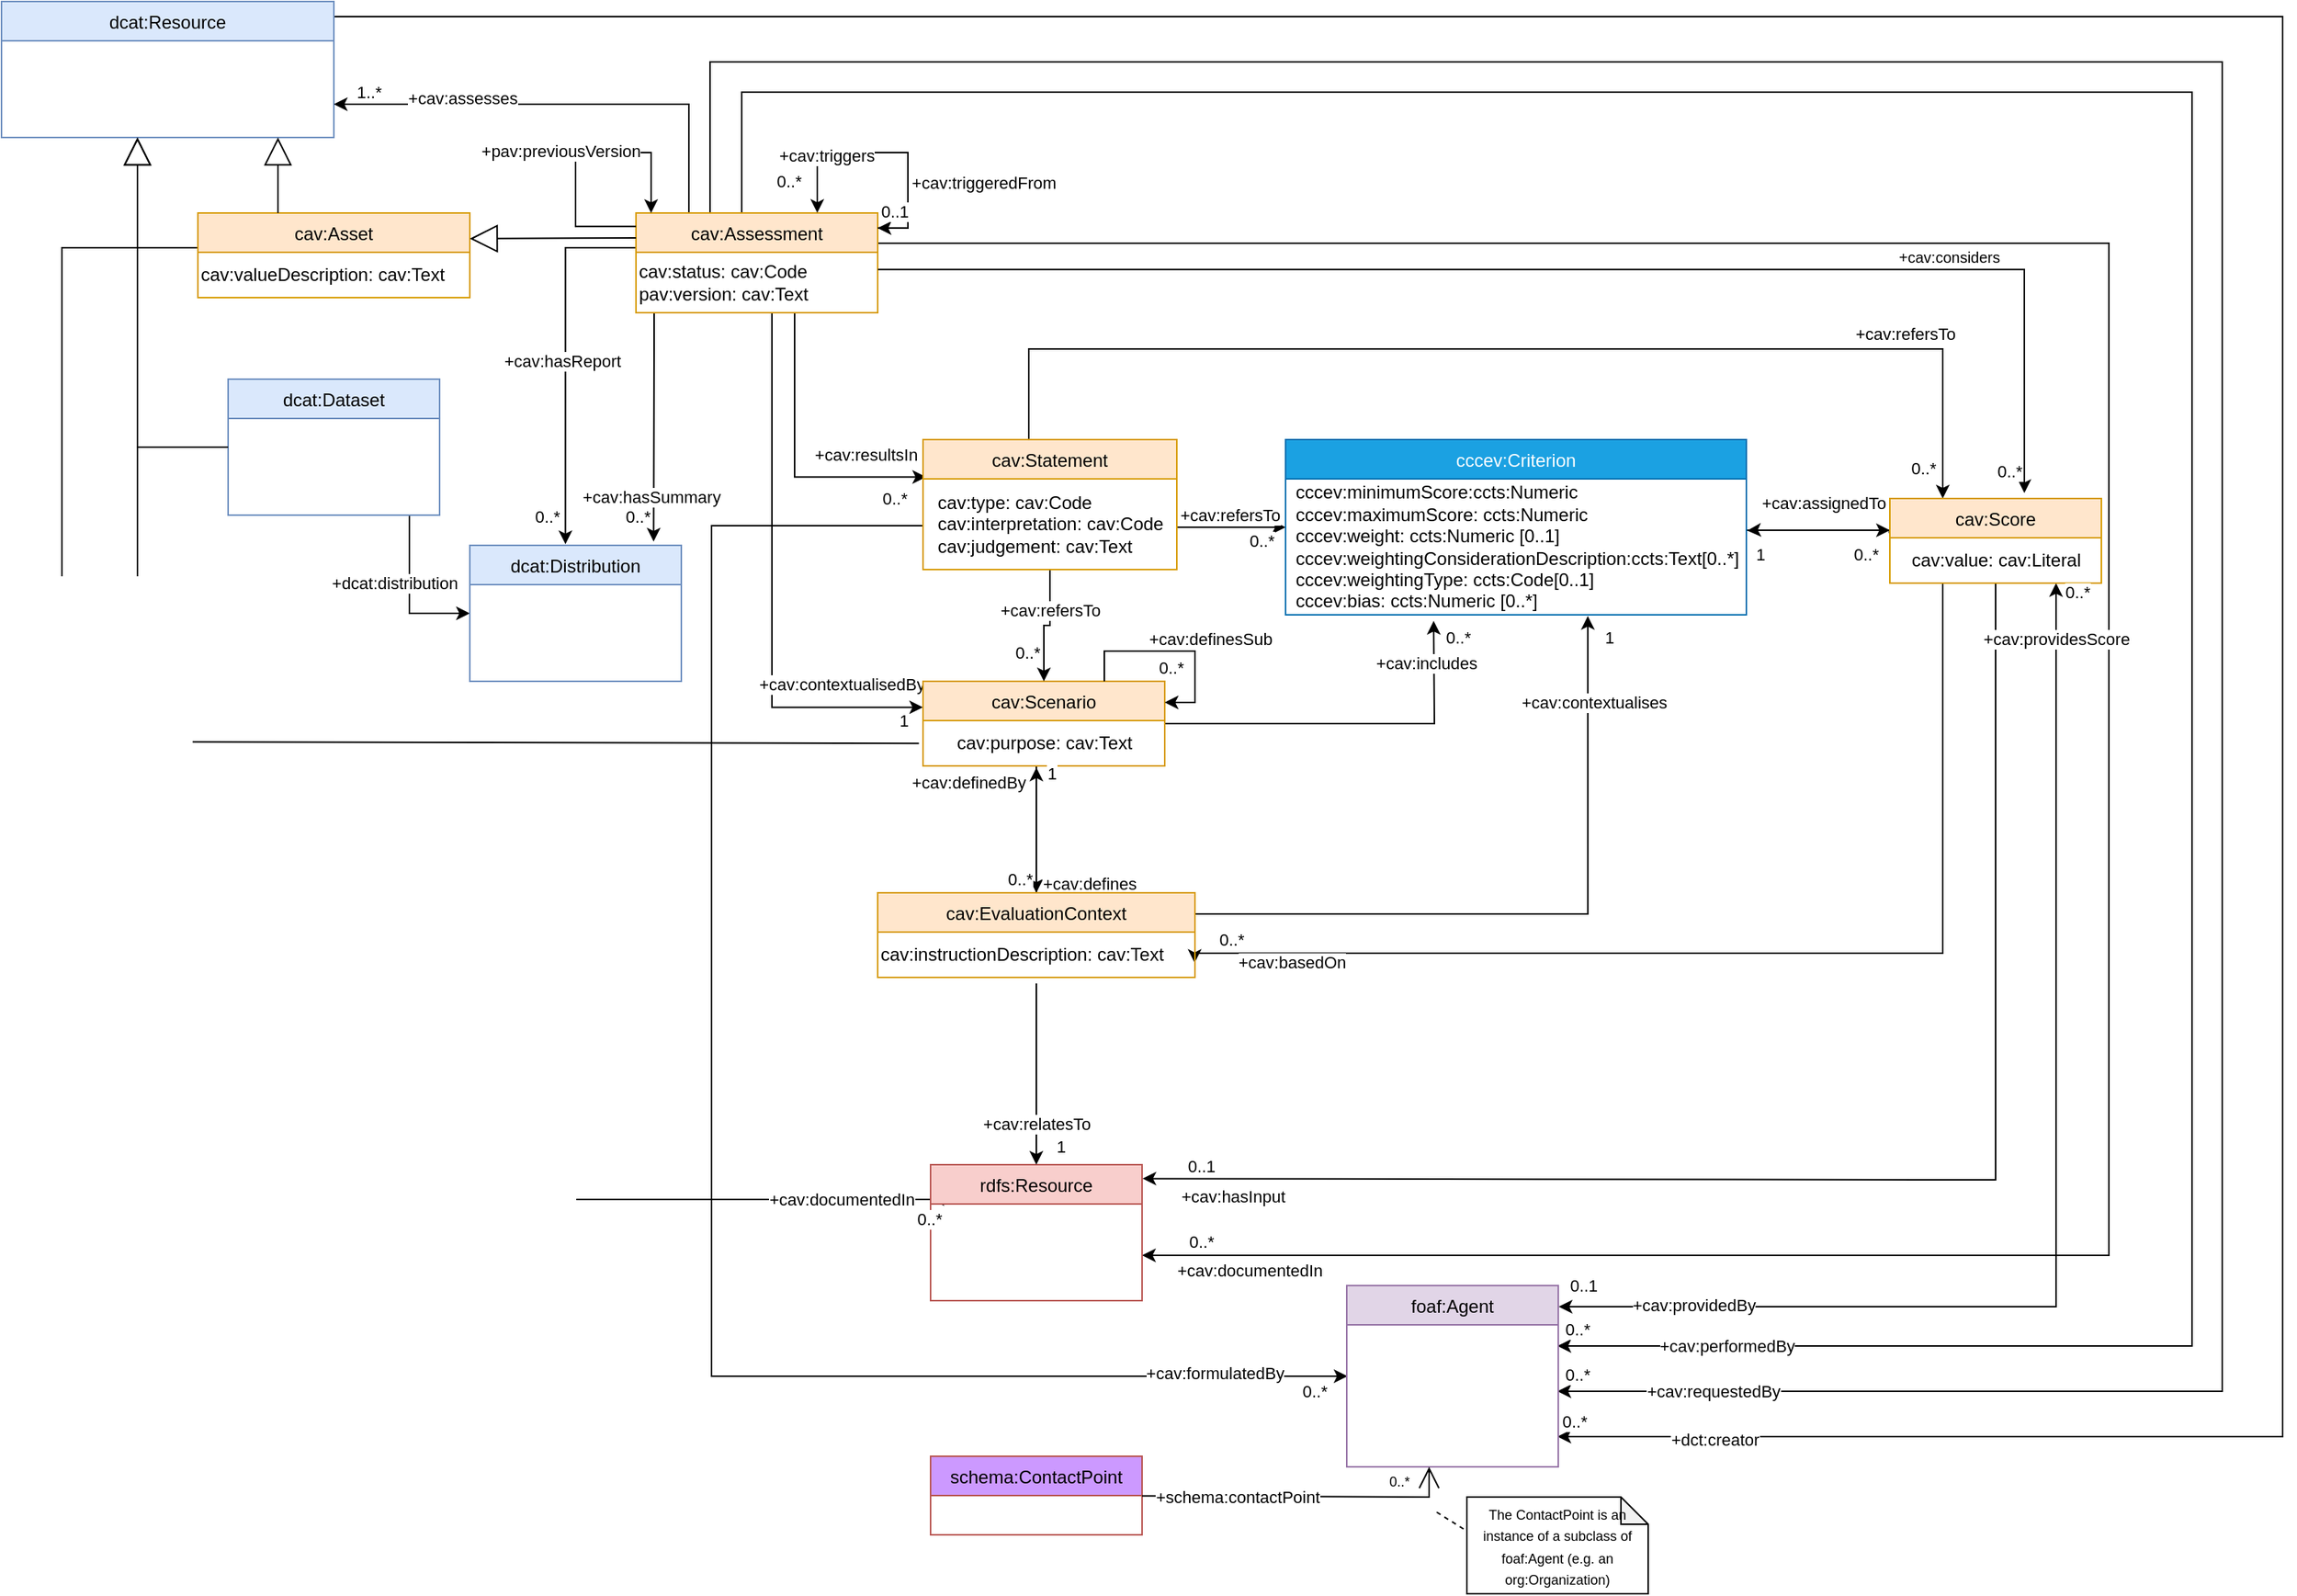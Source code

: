 <mxfile version="22.1.15" type="device">
  <diagram id="ksPb4p8u68PGOzZ3T1Pc" name="Page-2">
    <mxGraphModel dx="1386" dy="793" grid="1" gridSize="10" guides="1" tooltips="1" connect="1" arrows="1" fold="1" page="1" pageScale="1" pageWidth="827" pageHeight="1169" math="0" shadow="0">
      <root>
        <mxCell id="0" />
        <mxCell id="1" parent="0" />
        <mxCell id="mimwsEYvyM-YJtAeoitM-122" style="edgeStyle=orthogonalEdgeStyle;rounded=0;orthogonalLoop=1;jettySize=auto;html=1;startArrow=none;startFill=0;" parent="1" source="oWXJO-QN1PrUgMntsN1Z-1" edge="1">
          <mxGeometry relative="1" as="geometry">
            <Array as="points">
              <mxPoint x="1600" y="120" />
              <mxPoint x="1600" y="1060" />
              <mxPoint x="1120" y="1060" />
            </Array>
            <mxPoint x="1120" y="1060" as="targetPoint" />
          </mxGeometry>
        </mxCell>
        <mxCell id="mimwsEYvyM-YJtAeoitM-123" value="+dct:creator" style="edgeLabel;html=1;align=center;verticalAlign=middle;resizable=0;points=[];" parent="mimwsEYvyM-YJtAeoitM-122" vertex="1" connectable="0">
          <mxGeometry x="0.917" y="2" relative="1" as="geometry">
            <mxPoint x="-9" as="offset" />
          </mxGeometry>
        </mxCell>
        <mxCell id="oWXJO-QN1PrUgMntsN1Z-1" value="dcat:Resource" style="swimlane;fontStyle=0;childLayout=stackLayout;horizontal=1;startSize=26;fillColor=#dae8fc;horizontalStack=0;resizeParent=1;resizeParentMax=0;resizeLast=0;collapsible=1;marginBottom=0;strokeColor=#6c8ebf;" parent="1" vertex="1">
          <mxGeometry x="90" y="110" width="220" height="90" as="geometry" />
        </mxCell>
        <mxCell id="mimwsEYvyM-YJtAeoitM-113" style="edgeStyle=orthogonalEdgeStyle;rounded=0;orthogonalLoop=1;jettySize=auto;html=1;entryX=0;entryY=0.25;entryDx=0;entryDy=0;" parent="1" source="oWXJO-QN1PrUgMntsN1Z-2" target="U7aUaXZqjMmvU-UISuYW-22" edge="1">
          <mxGeometry relative="1" as="geometry">
            <Array as="points">
              <mxPoint x="130" y="273" />
              <mxPoint x="130" y="903" />
              <mxPoint x="721" y="903" />
            </Array>
          </mxGeometry>
        </mxCell>
        <mxCell id="mimwsEYvyM-YJtAeoitM-114" value="+cav:documentedIn" style="edgeLabel;html=1;align=center;verticalAlign=middle;resizable=0;points=[];" parent="mimwsEYvyM-YJtAeoitM-113" vertex="1" connectable="0">
          <mxGeometry x="0.905" y="3" relative="1" as="geometry">
            <mxPoint x="-28" y="3" as="offset" />
          </mxGeometry>
        </mxCell>
        <mxCell id="oWXJO-QN1PrUgMntsN1Z-2" value="cav:Asset" style="swimlane;fontStyle=0;childLayout=stackLayout;horizontal=1;startSize=26;fillColor=#ffe6cc;horizontalStack=0;resizeParent=1;resizeParentMax=0;resizeLast=0;collapsible=1;marginBottom=0;strokeColor=#d79b00;" parent="1" vertex="1">
          <mxGeometry x="220" y="250" width="180" height="56" as="geometry" />
        </mxCell>
        <mxCell id="fesHrCpvq0W5O7hhibYu-12" value="cav:valueDescription: cav:Text" style="text;html=1;align=left;verticalAlign=middle;resizable=0;points=[];autosize=1;strokeColor=none;" parent="oWXJO-QN1PrUgMntsN1Z-2" vertex="1">
          <mxGeometry y="26" width="180" height="30" as="geometry" />
        </mxCell>
        <mxCell id="U7aUaXZqjMmvU-UISuYW-6" style="edgeStyle=orthogonalEdgeStyle;rounded=0;orthogonalLoop=1;jettySize=auto;html=1;entryX=0;entryY=0.5;entryDx=0;entryDy=0;" parent="1" target="oWXJO-QN1PrUgMntsN1Z-4" edge="1">
          <mxGeometry relative="1" as="geometry">
            <mxPoint x="360" y="450" as="sourcePoint" />
            <Array as="points">
              <mxPoint x="360" y="515" />
            </Array>
          </mxGeometry>
        </mxCell>
        <mxCell id="U7aUaXZqjMmvU-UISuYW-7" value="+dcat:distribution" style="edgeLabel;html=1;align=center;verticalAlign=middle;resizable=0;points=[];" parent="U7aUaXZqjMmvU-UISuYW-6" vertex="1" connectable="0">
          <mxGeometry x="0.067" relative="1" as="geometry">
            <mxPoint x="-10" y="-11" as="offset" />
          </mxGeometry>
        </mxCell>
        <mxCell id="oWXJO-QN1PrUgMntsN1Z-3" value="dcat:Dataset" style="swimlane;fontStyle=0;childLayout=stackLayout;horizontal=1;startSize=26;fillColor=#dae8fc;horizontalStack=0;resizeParent=1;resizeParentMax=0;resizeLast=0;collapsible=1;marginBottom=0;strokeColor=#6c8ebf;" parent="1" vertex="1">
          <mxGeometry x="240" y="360" width="140" height="90" as="geometry" />
        </mxCell>
        <mxCell id="oWXJO-QN1PrUgMntsN1Z-4" value="dcat:Distribution" style="swimlane;fontStyle=0;childLayout=stackLayout;horizontal=1;startSize=26;fillColor=#dae8fc;horizontalStack=0;resizeParent=1;resizeParentMax=0;resizeLast=0;collapsible=1;marginBottom=0;strokeColor=#6c8ebf;" parent="1" vertex="1">
          <mxGeometry x="400" y="470" width="140" height="90" as="geometry" />
        </mxCell>
        <mxCell id="U7aUaXZqjMmvU-UISuYW-4" style="edgeStyle=orthogonalEdgeStyle;rounded=0;orthogonalLoop=1;jettySize=auto;html=1;exitX=0.25;exitY=0;exitDx=0;exitDy=0;" parent="1" source="oWXJO-QN1PrUgMntsN1Z-5" edge="1">
          <mxGeometry relative="1" as="geometry">
            <mxPoint x="310" y="178" as="targetPoint" />
            <Array as="points">
              <mxPoint x="545" y="178" />
            </Array>
          </mxGeometry>
        </mxCell>
        <mxCell id="U7aUaXZqjMmvU-UISuYW-5" value="+cav:assesses" style="edgeLabel;html=1;align=center;verticalAlign=middle;resizable=0;points=[];" parent="U7aUaXZqjMmvU-UISuYW-4" vertex="1" connectable="0">
          <mxGeometry x="0.456" y="-4" relative="1" as="geometry">
            <mxPoint as="offset" />
          </mxGeometry>
        </mxCell>
        <mxCell id="_GMeuCP6_tNP48IC0Cjn-27" value="1..*" style="edgeLabel;html=1;align=center;verticalAlign=middle;resizable=0;points=[];" parent="U7aUaXZqjMmvU-UISuYW-4" vertex="1" connectable="0">
          <mxGeometry x="0.036" y="4" relative="1" as="geometry">
            <mxPoint x="-128" y="-12" as="offset" />
          </mxGeometry>
        </mxCell>
        <mxCell id="U7aUaXZqjMmvU-UISuYW-8" style="edgeStyle=orthogonalEdgeStyle;rounded=0;orthogonalLoop=1;jettySize=auto;html=1;entryX=0.869;entryY=-0.028;entryDx=0;entryDy=0;entryPerimeter=0;" parent="1" source="oWXJO-QN1PrUgMntsN1Z-5" target="oWXJO-QN1PrUgMntsN1Z-4" edge="1">
          <mxGeometry relative="1" as="geometry">
            <mxPoint x="520" y="400" as="targetPoint" />
            <Array as="points">
              <mxPoint x="522" y="340" />
              <mxPoint x="522" y="340" />
            </Array>
          </mxGeometry>
        </mxCell>
        <mxCell id="U7aUaXZqjMmvU-UISuYW-9" value="+cav:hasSummary" style="edgeLabel;html=1;align=center;verticalAlign=middle;resizable=0;points=[];" parent="U7aUaXZqjMmvU-UISuYW-8" vertex="1" connectable="0">
          <mxGeometry x="0.302" y="2" relative="1" as="geometry">
            <mxPoint x="-4" y="23" as="offset" />
          </mxGeometry>
        </mxCell>
        <mxCell id="U7aUaXZqjMmvU-UISuYW-10" style="edgeStyle=orthogonalEdgeStyle;rounded=0;orthogonalLoop=1;jettySize=auto;html=1;entryX=0.452;entryY=-0.009;entryDx=0;entryDy=0;entryPerimeter=0;" parent="1" source="oWXJO-QN1PrUgMntsN1Z-5" target="oWXJO-QN1PrUgMntsN1Z-4" edge="1">
          <mxGeometry relative="1" as="geometry">
            <Array as="points">
              <mxPoint x="463" y="273" />
            </Array>
          </mxGeometry>
        </mxCell>
        <mxCell id="U7aUaXZqjMmvU-UISuYW-11" value="+cav:hasReport" style="edgeLabel;html=1;align=center;verticalAlign=middle;resizable=0;points=[];" parent="U7aUaXZqjMmvU-UISuYW-10" vertex="1" connectable="0">
          <mxGeometry x="-0.2" y="1" relative="1" as="geometry">
            <mxPoint x="-4" y="24" as="offset" />
          </mxGeometry>
        </mxCell>
        <mxCell id="mimwsEYvyM-YJtAeoitM-84" style="edgeStyle=orthogonalEdgeStyle;rounded=0;orthogonalLoop=1;jettySize=auto;html=1;entryX=0.012;entryY=-0.02;entryDx=0;entryDy=0;exitX=0.75;exitY=1;exitDx=0;exitDy=0;entryPerimeter=0;" parent="1" source="oWXJO-QN1PrUgMntsN1Z-5" target="fesHrCpvq0W5O7hhibYu-9" edge="1">
          <mxGeometry relative="1" as="geometry">
            <Array as="points">
              <mxPoint x="615" y="425" />
            </Array>
          </mxGeometry>
        </mxCell>
        <mxCell id="mimwsEYvyM-YJtAeoitM-85" value="+cav:resultsIn" style="edgeLabel;html=1;align=center;verticalAlign=middle;resizable=0;points=[];" parent="mimwsEYvyM-YJtAeoitM-84" vertex="1" connectable="0">
          <mxGeometry x="0.371" relative="1" as="geometry">
            <mxPoint x="26" y="-15" as="offset" />
          </mxGeometry>
        </mxCell>
        <mxCell id="mimwsEYvyM-YJtAeoitM-86" style="edgeStyle=orthogonalEdgeStyle;rounded=0;orthogonalLoop=1;jettySize=auto;html=1;entryX=0;entryY=0.5;entryDx=0;entryDy=0;" parent="1" edge="1" source="fesHrCpvq0W5O7hhibYu-11">
          <mxGeometry relative="1" as="geometry">
            <mxPoint x="601.04" y="306" as="sourcePoint" />
            <Array as="points">
              <mxPoint x="600" y="577" />
            </Array>
            <mxPoint x="700" y="577.19" as="targetPoint" />
          </mxGeometry>
        </mxCell>
        <mxCell id="mimwsEYvyM-YJtAeoitM-87" value="+cav:contextualisedBy" style="edgeLabel;html=1;align=center;verticalAlign=middle;resizable=0;points=[];" parent="mimwsEYvyM-YJtAeoitM-86" vertex="1" connectable="0">
          <mxGeometry x="0.55" relative="1" as="geometry">
            <mxPoint x="27" y="-15" as="offset" />
          </mxGeometry>
        </mxCell>
        <mxCell id="mimwsEYvyM-YJtAeoitM-109" style="edgeStyle=orthogonalEdgeStyle;rounded=0;orthogonalLoop=1;jettySize=auto;html=1;exitX=0;exitY=0.75;exitDx=0;exitDy=0;" parent="1" source="U7aUaXZqjMmvU-UISuYW-18" edge="1">
          <mxGeometry relative="1" as="geometry">
            <Array as="points">
              <mxPoint x="560" y="457" />
              <mxPoint x="560" y="1020" />
            </Array>
            <mxPoint x="981" y="1020" as="targetPoint" />
          </mxGeometry>
        </mxCell>
        <mxCell id="mimwsEYvyM-YJtAeoitM-110" value="+cav:formulatedBy" style="edgeLabel;html=1;align=center;verticalAlign=middle;resizable=0;points=[];" parent="mimwsEYvyM-YJtAeoitM-109" vertex="1" connectable="0">
          <mxGeometry x="0.796" y="-3" relative="1" as="geometry">
            <mxPoint x="27" y="-5" as="offset" />
          </mxGeometry>
        </mxCell>
        <mxCell id="_GMeuCP6_tNP48IC0Cjn-26" value="0..*" style="edgeLabel;html=1;align=center;verticalAlign=middle;resizable=0;points=[];" parent="mimwsEYvyM-YJtAeoitM-109" vertex="1" connectable="0">
          <mxGeometry x="0.668" y="-2" relative="1" as="geometry">
            <mxPoint x="166" y="8" as="offset" />
          </mxGeometry>
        </mxCell>
        <mxCell id="mimwsEYvyM-YJtAeoitM-118" style="edgeStyle=orthogonalEdgeStyle;rounded=0;orthogonalLoop=1;jettySize=auto;html=1;startArrow=none;startFill=0;exitX=0.5;exitY=0;exitDx=0;exitDy=0;" parent="1" source="oWXJO-QN1PrUgMntsN1Z-5" edge="1">
          <mxGeometry relative="1" as="geometry">
            <mxPoint x="650" y="300" as="sourcePoint" />
            <Array as="points">
              <mxPoint x="580" y="170" />
              <mxPoint x="1540" y="170" />
              <mxPoint x="1540" y="1000" />
            </Array>
            <mxPoint x="1120" y="1000" as="targetPoint" />
          </mxGeometry>
        </mxCell>
        <mxCell id="mimwsEYvyM-YJtAeoitM-119" value="+cav:performedBy" style="edgeLabel;html=1;align=center;verticalAlign=middle;resizable=0;points=[];" parent="mimwsEYvyM-YJtAeoitM-118" vertex="1" connectable="0">
          <mxGeometry x="0.881" y="2" relative="1" as="geometry">
            <mxPoint x="-25" y="-2" as="offset" />
          </mxGeometry>
        </mxCell>
        <mxCell id="mimwsEYvyM-YJtAeoitM-120" style="edgeStyle=orthogonalEdgeStyle;rounded=0;orthogonalLoop=1;jettySize=auto;html=1;startArrow=none;startFill=0;exitX=0.25;exitY=0;exitDx=0;exitDy=0;" parent="1" edge="1">
          <mxGeometry relative="1" as="geometry">
            <mxPoint x="559" y="250" as="sourcePoint" />
            <mxPoint x="1120" y="1030" as="targetPoint" />
            <Array as="points">
              <mxPoint x="559" y="150" />
              <mxPoint x="1560" y="150" />
              <mxPoint x="1560" y="1030" />
            </Array>
          </mxGeometry>
        </mxCell>
        <mxCell id="mimwsEYvyM-YJtAeoitM-121" value="+cav:requestedBy" style="edgeLabel;html=1;align=center;verticalAlign=middle;resizable=0;points=[];" parent="mimwsEYvyM-YJtAeoitM-120" vertex="1" connectable="0">
          <mxGeometry x="0.895" y="3" relative="1" as="geometry">
            <mxPoint x="-24" y="-3" as="offset" />
          </mxGeometry>
        </mxCell>
        <mxCell id="mimwsEYvyM-YJtAeoitM-124" style="edgeStyle=orthogonalEdgeStyle;rounded=0;orthogonalLoop=1;jettySize=auto;html=1;startArrow=none;startFill=0;" parent="1" edge="1">
          <mxGeometry relative="1" as="geometry">
            <Array as="points">
              <mxPoint x="1485" y="270" />
              <mxPoint x="1485" y="940" />
            </Array>
            <mxPoint x="845" y="940" as="targetPoint" />
            <mxPoint x="665" y="270" as="sourcePoint" />
          </mxGeometry>
        </mxCell>
        <mxCell id="mimwsEYvyM-YJtAeoitM-125" value="+cav:documentedIn" style="edgeLabel;html=1;align=center;verticalAlign=middle;resizable=0;points=[];" parent="mimwsEYvyM-YJtAeoitM-124" vertex="1" connectable="0">
          <mxGeometry x="0.946" y="-1" relative="1" as="geometry">
            <mxPoint x="13" y="11" as="offset" />
          </mxGeometry>
        </mxCell>
        <mxCell id="oWXJO-QN1PrUgMntsN1Z-5" value="cav:Assessment" style="swimlane;fontStyle=0;childLayout=stackLayout;horizontal=1;startSize=26;fillColor=#ffe6cc;horizontalStack=0;resizeParent=1;resizeParentMax=0;resizeLast=0;collapsible=1;marginBottom=0;strokeColor=#d79b00;" parent="1" vertex="1">
          <mxGeometry x="510" y="250" width="160" height="66" as="geometry" />
        </mxCell>
        <mxCell id="fesHrCpvq0W5O7hhibYu-11" value="cav:status: cav:Code&lt;br&gt;pav:version: cav:Text" style="text;html=1;align=left;verticalAlign=middle;resizable=0;points=[];autosize=1;strokeColor=none;" parent="oWXJO-QN1PrUgMntsN1Z-5" vertex="1">
          <mxGeometry y="26" width="160" height="40" as="geometry" />
        </mxCell>
        <mxCell id="U7aUaXZqjMmvU-UISuYW-1" value="" style="endArrow=block;endSize=16;endFill=0;html=1;rounded=0;" parent="1" edge="1">
          <mxGeometry width="160" relative="1" as="geometry">
            <mxPoint x="273" y="250" as="sourcePoint" />
            <mxPoint x="273" y="200" as="targetPoint" />
            <Array as="points">
              <mxPoint x="273" y="230" />
              <mxPoint x="273" y="220" />
            </Array>
          </mxGeometry>
        </mxCell>
        <mxCell id="U7aUaXZqjMmvU-UISuYW-2" value="" style="endArrow=block;endSize=16;endFill=0;html=1;rounded=0;exitX=0;exitY=0.5;exitDx=0;exitDy=0;" parent="1" source="oWXJO-QN1PrUgMntsN1Z-3" edge="1">
          <mxGeometry width="160" relative="1" as="geometry">
            <mxPoint x="240" y="405" as="sourcePoint" />
            <mxPoint x="180" y="200" as="targetPoint" />
            <Array as="points">
              <mxPoint x="180" y="405" />
            </Array>
          </mxGeometry>
        </mxCell>
        <mxCell id="U7aUaXZqjMmvU-UISuYW-3" value="" style="endArrow=block;endSize=16;endFill=0;html=1;rounded=0;exitX=0;exitY=0.25;exitDx=0;exitDy=0;" parent="1" source="oWXJO-QN1PrUgMntsN1Z-5" edge="1">
          <mxGeometry width="160" relative="1" as="geometry">
            <mxPoint x="280" y="315" as="sourcePoint" />
            <mxPoint x="400" y="267" as="targetPoint" />
            <Array as="points" />
          </mxGeometry>
        </mxCell>
        <mxCell id="U7aUaXZqjMmvU-UISuYW-12" style="edgeStyle=orthogonalEdgeStyle;rounded=0;orthogonalLoop=1;jettySize=auto;html=1;exitX=0.75;exitY=0;exitDx=0;exitDy=0;entryX=1;entryY=0.218;entryDx=0;entryDy=0;entryPerimeter=0;" parent="1" edge="1">
          <mxGeometry relative="1" as="geometry">
            <Array as="points">
              <mxPoint x="630" y="210" />
              <mxPoint x="690" y="210" />
              <mxPoint x="690" y="260" />
            </Array>
            <mxPoint x="670" y="259.988" as="targetPoint" />
            <mxPoint x="630" y="247.78" as="sourcePoint" />
          </mxGeometry>
        </mxCell>
        <mxCell id="U7aUaXZqjMmvU-UISuYW-14" value="+cav:triggeredFrom" style="edgeLabel;html=1;align=center;verticalAlign=middle;resizable=0;points=[];" parent="U7aUaXZqjMmvU-UISuYW-12" vertex="1" connectable="0">
          <mxGeometry x="0.475" y="2" relative="1" as="geometry">
            <mxPoint x="48" y="-6" as="offset" />
          </mxGeometry>
        </mxCell>
        <mxCell id="mimwsEYvyM-YJtAeoitM-95" style="edgeStyle=orthogonalEdgeStyle;rounded=0;orthogonalLoop=1;jettySize=auto;html=1;entryX=0.5;entryY=0;entryDx=0;entryDy=0;" parent="1" source="U7aUaXZqjMmvU-UISuYW-17" target="U7aUaXZqjMmvU-UISuYW-21" edge="1">
          <mxGeometry relative="1" as="geometry">
            <Array as="points">
              <mxPoint x="775" y="680" />
              <mxPoint x="775" y="680" />
            </Array>
          </mxGeometry>
        </mxCell>
        <mxCell id="mimwsEYvyM-YJtAeoitM-96" value="+cav:defines" style="edgeLabel;html=1;align=center;verticalAlign=middle;resizable=0;points=[];" parent="mimwsEYvyM-YJtAeoitM-95" vertex="1" connectable="0">
          <mxGeometry x="0.279" relative="1" as="geometry">
            <mxPoint x="35" y="24" as="offset" />
          </mxGeometry>
        </mxCell>
        <mxCell id="U7aUaXZqjMmvU-UISuYW-15" style="edgeStyle=orthogonalEdgeStyle;rounded=0;orthogonalLoop=1;jettySize=auto;html=1;" parent="1" edge="1">
          <mxGeometry relative="1" as="geometry">
            <Array as="points">
              <mxPoint x="690" y="260" />
              <mxPoint x="690" y="210" />
              <mxPoint x="630" y="210" />
            </Array>
            <mxPoint x="669.99" y="259.87" as="sourcePoint" />
            <mxPoint x="630" y="249.88" as="targetPoint" />
          </mxGeometry>
        </mxCell>
        <mxCell id="U7aUaXZqjMmvU-UISuYW-16" value="+cav:triggers" style="edgeLabel;html=1;align=center;verticalAlign=middle;resizable=0;points=[];" parent="U7aUaXZqjMmvU-UISuYW-15" vertex="1" connectable="0">
          <mxGeometry x="0.662" y="-1" relative="1" as="geometry">
            <mxPoint x="7" y="-9" as="offset" />
          </mxGeometry>
        </mxCell>
        <mxCell id="mimwsEYvyM-YJtAeoitM-97" style="edgeStyle=orthogonalEdgeStyle;rounded=0;orthogonalLoop=1;jettySize=auto;html=1;entryX=0.469;entryY=1.036;entryDx=0;entryDy=0;entryPerimeter=0;" parent="1" source="U7aUaXZqjMmvU-UISuYW-21" target="fesHrCpvq0W5O7hhibYu-8" edge="1">
          <mxGeometry relative="1" as="geometry">
            <Array as="points" />
          </mxGeometry>
        </mxCell>
        <mxCell id="mimwsEYvyM-YJtAeoitM-98" value="+cav:definedBy" style="edgeLabel;html=1;align=center;verticalAlign=middle;resizable=0;points=[];" parent="mimwsEYvyM-YJtAeoitM-97" vertex="1" connectable="0">
          <mxGeometry x="0.308" relative="1" as="geometry">
            <mxPoint x="-45" y="-19" as="offset" />
          </mxGeometry>
        </mxCell>
        <mxCell id="mimwsEYvyM-YJtAeoitM-101" style="edgeStyle=orthogonalEdgeStyle;rounded=0;orthogonalLoop=1;jettySize=auto;html=1;exitX=1;exitY=0.5;exitDx=0;exitDy=0;" parent="1" source="U7aUaXZqjMmvU-UISuYW-17" edge="1">
          <mxGeometry relative="1" as="geometry">
            <mxPoint x="1038" y="520" as="targetPoint" />
          </mxGeometry>
        </mxCell>
        <mxCell id="mimwsEYvyM-YJtAeoitM-102" value="+cav:includes" style="edgeLabel;html=1;align=center;verticalAlign=middle;resizable=0;points=[];" parent="mimwsEYvyM-YJtAeoitM-101" vertex="1" connectable="0">
          <mxGeometry x="0.807" relative="1" as="geometry">
            <mxPoint x="-5" y="4" as="offset" />
          </mxGeometry>
        </mxCell>
        <mxCell id="mimwsEYvyM-YJtAeoitM-103" style="edgeStyle=orthogonalEdgeStyle;rounded=0;orthogonalLoop=1;jettySize=auto;html=1;exitX=1;exitY=0.25;exitDx=0;exitDy=0;entryX=0.656;entryY=1.009;entryDx=0;entryDy=0;entryPerimeter=0;" parent="1" source="U7aUaXZqjMmvU-UISuYW-21" target="fesHrCpvq0W5O7hhibYu-6" edge="1">
          <mxGeometry relative="1" as="geometry">
            <mxPoint x="1132" y="530" as="targetPoint" />
          </mxGeometry>
        </mxCell>
        <mxCell id="mimwsEYvyM-YJtAeoitM-104" value="+cav:contextualises" style="edgeLabel;html=1;align=center;verticalAlign=middle;resizable=0;points=[];" parent="mimwsEYvyM-YJtAeoitM-103" vertex="1" connectable="0">
          <mxGeometry x="0.839" y="-4" relative="1" as="geometry">
            <mxPoint y="20" as="offset" />
          </mxGeometry>
        </mxCell>
        <mxCell id="U7aUaXZqjMmvU-UISuYW-17" value="cav:Scenario" style="swimlane;fontStyle=0;childLayout=stackLayout;horizontal=1;startSize=26;fillColor=#ffe6cc;horizontalStack=0;resizeParent=1;resizeParentMax=0;resizeLast=0;collapsible=1;marginBottom=0;strokeColor=#d79b00;" parent="1" vertex="1">
          <mxGeometry x="700" y="560" width="160" height="56" as="geometry" />
        </mxCell>
        <mxCell id="fesHrCpvq0W5O7hhibYu-8" value="cav:purpose: cav:Text" style="text;html=1;align=center;verticalAlign=middle;resizable=0;points=[];autosize=1;strokeColor=none;" parent="U7aUaXZqjMmvU-UISuYW-17" vertex="1">
          <mxGeometry y="26" width="160" height="30" as="geometry" />
        </mxCell>
        <mxCell id="mimwsEYvyM-YJtAeoitM-77" style="edgeStyle=orthogonalEdgeStyle;rounded=0;orthogonalLoop=1;jettySize=auto;html=1;entryX=0.25;entryY=0;entryDx=0;entryDy=0;exitX=0.5;exitY=0;exitDx=0;exitDy=0;" parent="1" source="U7aUaXZqjMmvU-UISuYW-18" target="U7aUaXZqjMmvU-UISuYW-20" edge="1">
          <mxGeometry relative="1" as="geometry">
            <Array as="points">
              <mxPoint x="770" y="400" />
              <mxPoint x="770" y="340" />
              <mxPoint x="1375" y="340" />
            </Array>
          </mxGeometry>
        </mxCell>
        <mxCell id="mimwsEYvyM-YJtAeoitM-78" value="+cav:refersTo" style="edgeLabel;html=1;align=center;verticalAlign=middle;resizable=0;points=[];" parent="mimwsEYvyM-YJtAeoitM-77" vertex="1" connectable="0">
          <mxGeometry x="0.703" y="-1" relative="1" as="geometry">
            <mxPoint x="-9" y="-11" as="offset" />
          </mxGeometry>
        </mxCell>
        <mxCell id="mimwsEYvyM-YJtAeoitM-79" style="edgeStyle=orthogonalEdgeStyle;rounded=0;orthogonalLoop=1;jettySize=auto;html=1;entryX=0;entryY=0.5;entryDx=0;entryDy=0;" parent="1" source="U7aUaXZqjMmvU-UISuYW-18" target="U7aUaXZqjMmvU-UISuYW-19" edge="1">
          <mxGeometry relative="1" as="geometry">
            <Array as="points">
              <mxPoint x="900" y="458" />
              <mxPoint x="900" y="458" />
            </Array>
          </mxGeometry>
        </mxCell>
        <mxCell id="mimwsEYvyM-YJtAeoitM-80" value="+cav:refersTo" style="edgeLabel;html=1;align=center;verticalAlign=middle;resizable=0;points=[];" parent="mimwsEYvyM-YJtAeoitM-79" vertex="1" connectable="0">
          <mxGeometry x="-0.169" y="-1" relative="1" as="geometry">
            <mxPoint x="5" y="-9" as="offset" />
          </mxGeometry>
        </mxCell>
        <mxCell id="mimwsEYvyM-YJtAeoitM-91" style="edgeStyle=orthogonalEdgeStyle;rounded=0;orthogonalLoop=1;jettySize=auto;html=1;entryX=0.5;entryY=0;entryDx=0;entryDy=0;" parent="1" source="U7aUaXZqjMmvU-UISuYW-18" target="U7aUaXZqjMmvU-UISuYW-17" edge="1">
          <mxGeometry relative="1" as="geometry" />
        </mxCell>
        <mxCell id="mimwsEYvyM-YJtAeoitM-92" value="+cav:refersTo" style="edgeLabel;html=1;align=center;verticalAlign=middle;resizable=0;points=[];" parent="mimwsEYvyM-YJtAeoitM-91" vertex="1" connectable="0">
          <mxGeometry x="-0.784" y="-1" relative="1" as="geometry">
            <mxPoint x="1" y="18" as="offset" />
          </mxGeometry>
        </mxCell>
        <mxCell id="U7aUaXZqjMmvU-UISuYW-18" value="cav:Statement" style="swimlane;fontStyle=0;childLayout=stackLayout;horizontal=1;startSize=26;fillColor=#ffe6cc;horizontalStack=0;resizeParent=1;resizeParentMax=0;resizeLast=0;collapsible=1;marginBottom=0;strokeColor=#d79b00;" parent="1" vertex="1">
          <mxGeometry x="700" y="400" width="168" height="86" as="geometry" />
        </mxCell>
        <mxCell id="fesHrCpvq0W5O7hhibYu-9" value="&lt;div style=&quot;text-align: left&quot;&gt;&lt;span&gt;cav:type: cav:Code&lt;/span&gt;&lt;/div&gt;&lt;div style=&quot;text-align: left&quot;&gt;&lt;span&gt;cav:interpretation: cav:Code&lt;/span&gt;&lt;/div&gt;&lt;div style=&quot;text-align: left&quot;&gt;&lt;span&gt;cav:judgement: cav:Text&lt;/span&gt;&lt;/div&gt;" style="text;html=1;align=center;verticalAlign=middle;resizable=0;points=[];autosize=1;strokeColor=none;" parent="U7aUaXZqjMmvU-UISuYW-18" vertex="1">
          <mxGeometry y="26" width="168" height="60" as="geometry" />
        </mxCell>
        <mxCell id="mimwsEYvyM-YJtAeoitM-81" style="edgeStyle=orthogonalEdgeStyle;rounded=0;orthogonalLoop=1;jettySize=auto;html=1;" parent="1" source="U7aUaXZqjMmvU-UISuYW-19" edge="1">
          <mxGeometry relative="1" as="geometry">
            <mxPoint x="1340" y="460" as="targetPoint" />
            <Array as="points">
              <mxPoint x="1340" y="460" />
            </Array>
          </mxGeometry>
        </mxCell>
        <mxCell id="U7aUaXZqjMmvU-UISuYW-19" value="cccev:Criterion" style="swimlane;fontStyle=0;childLayout=stackLayout;horizontal=1;startSize=26;fillColor=#1ba1e2;horizontalStack=0;resizeParent=1;resizeParentMax=0;resizeLast=0;collapsible=1;marginBottom=0;strokeColor=#006EAF;fontColor=#ffffff;" parent="1" vertex="1">
          <mxGeometry x="940" y="400" width="305" height="116" as="geometry" />
        </mxCell>
        <mxCell id="fesHrCpvq0W5O7hhibYu-6" value="&lt;div style=&quot;text-align: left&quot;&gt;&lt;span&gt;cccev:minimumScore:ccts:Numeric&lt;/span&gt;&lt;/div&gt;&lt;div style=&quot;text-align: left&quot;&gt;&lt;span&gt;cccev:maximumScore: ccts:Numeric&lt;/span&gt;&lt;/div&gt;&lt;div style=&quot;text-align: left&quot;&gt;&lt;span&gt;cccev:weight: ccts:Numeric [0..1]&lt;/span&gt;&lt;/div&gt;&lt;div style=&quot;text-align: left&quot;&gt;&lt;span&gt;cccev:weightingConsiderationDescription:ccts:Text[0..*]&lt;/span&gt;&lt;/div&gt;&lt;div style=&quot;text-align: left&quot;&gt;&lt;span&gt;cccev:weightingType: ccts:Code[0..1]&lt;/span&gt;&lt;/div&gt;&lt;div style=&quot;text-align: left&quot;&gt;&lt;span&gt;cccev:bias: ccts:Numeric [0..*]&lt;/span&gt;&lt;/div&gt;" style="text;html=1;align=center;verticalAlign=middle;resizable=0;points=[];autosize=1;strokeColor=none;" parent="U7aUaXZqjMmvU-UISuYW-19" vertex="1">
          <mxGeometry y="26" width="305" height="90" as="geometry" />
        </mxCell>
        <mxCell id="mimwsEYvyM-YJtAeoitM-82" style="edgeStyle=orthogonalEdgeStyle;rounded=0;orthogonalLoop=1;jettySize=auto;html=1;exitX=-0.002;exitY=0.409;exitDx=0;exitDy=0;exitPerimeter=0;entryX=1.002;entryY=0.38;entryDx=0;entryDy=0;entryPerimeter=0;" parent="1" source="U7aUaXZqjMmvU-UISuYW-20" target="fesHrCpvq0W5O7hhibYu-6" edge="1">
          <mxGeometry relative="1" as="geometry">
            <Array as="points">
              <mxPoint x="1340" y="460" />
              <mxPoint x="1250" y="460" />
            </Array>
            <mxPoint x="1250" y="462" as="targetPoint" />
          </mxGeometry>
        </mxCell>
        <mxCell id="mimwsEYvyM-YJtAeoitM-83" value="+cav:assignedTo" style="edgeLabel;html=1;align=center;verticalAlign=middle;resizable=0;points=[];" parent="mimwsEYvyM-YJtAeoitM-82" vertex="1" connectable="0">
          <mxGeometry x="-0.169" y="-1" relative="1" as="geometry">
            <mxPoint x="-6" y="-17" as="offset" />
          </mxGeometry>
        </mxCell>
        <mxCell id="mimwsEYvyM-YJtAeoitM-105" style="edgeStyle=orthogonalEdgeStyle;rounded=0;orthogonalLoop=1;jettySize=auto;html=1;exitX=0.25;exitY=1;exitDx=0;exitDy=0;entryX=0.999;entryY=0.68;entryDx=0;entryDy=0;entryPerimeter=0;" parent="1" source="U7aUaXZqjMmvU-UISuYW-20" target="fesHrCpvq0W5O7hhibYu-10" edge="1">
          <mxGeometry relative="1" as="geometry">
            <mxPoint x="870" y="780" as="targetPoint" />
            <Array as="points">
              <mxPoint x="1375" y="740" />
            </Array>
          </mxGeometry>
        </mxCell>
        <mxCell id="mimwsEYvyM-YJtAeoitM-106" value="+cav:basedOn" style="edgeLabel;html=1;align=center;verticalAlign=middle;resizable=0;points=[];" parent="mimwsEYvyM-YJtAeoitM-105" vertex="1" connectable="0">
          <mxGeometry x="0.777" relative="1" as="geometry">
            <mxPoint x="-13" y="6" as="offset" />
          </mxGeometry>
        </mxCell>
        <mxCell id="mimwsEYvyM-YJtAeoitM-107" style="edgeStyle=orthogonalEdgeStyle;rounded=0;orthogonalLoop=1;jettySize=auto;html=1;entryX=1.002;entryY=0.102;entryDx=0;entryDy=0;exitX=0.5;exitY=1;exitDx=0;exitDy=0;entryPerimeter=0;" parent="1" source="U7aUaXZqjMmvU-UISuYW-20" target="U7aUaXZqjMmvU-UISuYW-22" edge="1">
          <mxGeometry relative="1" as="geometry">
            <Array as="points">
              <mxPoint x="1400" y="890" />
              <mxPoint x="861" y="890" />
            </Array>
          </mxGeometry>
        </mxCell>
        <mxCell id="mimwsEYvyM-YJtAeoitM-108" value="+cav:hasInput" style="edgeLabel;html=1;align=center;verticalAlign=middle;resizable=0;points=[];" parent="mimwsEYvyM-YJtAeoitM-107" vertex="1" connectable="0">
          <mxGeometry x="0.84" y="-2" relative="1" as="geometry">
            <mxPoint x="-17" y="13" as="offset" />
          </mxGeometry>
        </mxCell>
        <mxCell id="mimwsEYvyM-YJtAeoitM-115" style="edgeStyle=orthogonalEdgeStyle;rounded=0;orthogonalLoop=1;jettySize=auto;html=1;entryX=1.002;entryY=0.12;entryDx=0;entryDy=0;startArrow=classic;startFill=1;entryPerimeter=0;" parent="1" source="U7aUaXZqjMmvU-UISuYW-20" target="U7aUaXZqjMmvU-UISuYW-23" edge="1">
          <mxGeometry relative="1" as="geometry">
            <mxPoint x="1110" y="950" as="targetPoint" />
            <Array as="points">
              <mxPoint x="1450" y="974" />
              <mxPoint x="1121" y="974" />
            </Array>
          </mxGeometry>
        </mxCell>
        <mxCell id="mimwsEYvyM-YJtAeoitM-116" value="+cav:providedBy" style="edgeLabel;html=1;align=center;verticalAlign=middle;resizable=0;points=[];" parent="mimwsEYvyM-YJtAeoitM-115" vertex="1" connectable="0">
          <mxGeometry x="0.779" y="-1" relative="1" as="geometry">
            <mxPoint as="offset" />
          </mxGeometry>
        </mxCell>
        <mxCell id="mimwsEYvyM-YJtAeoitM-117" value="+cav:providesScore" style="edgeLabel;html=1;align=center;verticalAlign=middle;resizable=0;points=[];" parent="mimwsEYvyM-YJtAeoitM-115" vertex="1" connectable="0">
          <mxGeometry x="-0.908" y="3" relative="1" as="geometry">
            <mxPoint x="-3" as="offset" />
          </mxGeometry>
        </mxCell>
        <mxCell id="_GMeuCP6_tNP48IC0Cjn-24" value="0..1" style="edgeLabel;html=1;align=center;verticalAlign=middle;resizable=0;points=[];" parent="mimwsEYvyM-YJtAeoitM-115" vertex="1" connectable="0">
          <mxGeometry x="0.474" y="-2" relative="1" as="geometry">
            <mxPoint x="-196" y="-12" as="offset" />
          </mxGeometry>
        </mxCell>
        <mxCell id="U7aUaXZqjMmvU-UISuYW-20" value="cav:Score" style="swimlane;fontStyle=0;childLayout=stackLayout;horizontal=1;startSize=26;fillColor=#ffe6cc;horizontalStack=0;resizeParent=1;resizeParentMax=0;resizeLast=0;collapsible=1;marginBottom=0;strokeColor=#d79b00;" parent="1" vertex="1">
          <mxGeometry x="1340" y="439" width="140" height="56" as="geometry" />
        </mxCell>
        <mxCell id="fesHrCpvq0W5O7hhibYu-5" value="cav:value: cav:Literal" style="text;html=1;align=center;verticalAlign=middle;resizable=0;points=[];autosize=1;strokeColor=none;" parent="U7aUaXZqjMmvU-UISuYW-20" vertex="1">
          <mxGeometry y="26" width="140" height="30" as="geometry" />
        </mxCell>
        <mxCell id="U7aUaXZqjMmvU-UISuYW-21" value="cav:EvaluationContext" style="swimlane;fontStyle=0;childLayout=stackLayout;horizontal=1;startSize=26;fillColor=#ffe6cc;horizontalStack=0;resizeParent=1;resizeParentMax=0;resizeLast=0;collapsible=1;marginBottom=0;strokeColor=#d79b00;" parent="1" vertex="1">
          <mxGeometry x="670" y="700" width="210" height="56" as="geometry" />
        </mxCell>
        <mxCell id="fesHrCpvq0W5O7hhibYu-10" value="cav:instructionDescription: cav:Text" style="text;html=1;align=left;verticalAlign=middle;resizable=0;points=[];autosize=1;strokeColor=none;" parent="U7aUaXZqjMmvU-UISuYW-21" vertex="1">
          <mxGeometry y="26" width="210" height="30" as="geometry" />
        </mxCell>
        <mxCell id="U7aUaXZqjMmvU-UISuYW-22" value="rdfs:Resource" style="swimlane;fontStyle=0;childLayout=stackLayout;horizontal=1;startSize=26;fillColor=#f8cecc;horizontalStack=0;resizeParent=1;resizeParentMax=0;resizeLast=0;collapsible=1;marginBottom=0;strokeColor=#b85450;" parent="1" vertex="1">
          <mxGeometry x="705" y="880" width="140" height="90" as="geometry" />
        </mxCell>
        <mxCell id="U7aUaXZqjMmvU-UISuYW-23" value="foaf:Agent" style="swimlane;fontStyle=0;childLayout=stackLayout;horizontal=1;startSize=26;fillColor=#e1d5e7;horizontalStack=0;resizeParent=1;resizeParentMax=0;resizeLast=0;collapsible=1;marginBottom=0;strokeColor=#9673a6;" parent="1" vertex="1">
          <mxGeometry x="980.5" y="960" width="140" height="120" as="geometry" />
        </mxCell>
        <mxCell id="mimwsEYvyM-YJtAeoitM-93" style="edgeStyle=orthogonalEdgeStyle;rounded=0;orthogonalLoop=1;jettySize=auto;html=1;entryX=1;entryY=0.25;entryDx=0;entryDy=0;exitX=0.75;exitY=0;exitDx=0;exitDy=0;" parent="1" source="U7aUaXZqjMmvU-UISuYW-17" target="U7aUaXZqjMmvU-UISuYW-17" edge="1">
          <mxGeometry relative="1" as="geometry">
            <Array as="points">
              <mxPoint x="825" y="540" />
              <mxPoint x="880" y="540" />
              <mxPoint x="880" y="572" />
            </Array>
          </mxGeometry>
        </mxCell>
        <mxCell id="mimwsEYvyM-YJtAeoitM-94" value="+cav:definesSub" style="edgeLabel;html=1;align=center;verticalAlign=middle;resizable=0;points=[];" parent="mimwsEYvyM-YJtAeoitM-93" vertex="1" connectable="0">
          <mxGeometry x="0.459" y="2" relative="1" as="geometry">
            <mxPoint x="8" y="-26" as="offset" />
          </mxGeometry>
        </mxCell>
        <mxCell id="fesHrCpvq0W5O7hhibYu-2" value="0..*" style="edgeLabel;html=1;align=center;verticalAlign=middle;resizable=0;points=[];" parent="1" vertex="1" connectable="0">
          <mxGeometry x="1370" y="420" as="geometry">
            <mxPoint x="-8" y="-1" as="offset" />
          </mxGeometry>
        </mxCell>
        <mxCell id="fesHrCpvq0W5O7hhibYu-4" value="0..*" style="edgeLabel;html=1;align=center;verticalAlign=middle;resizable=0;points=[];" parent="1" vertex="1" connectable="0">
          <mxGeometry x="1129.999" y="989.999" as="geometry">
            <mxPoint x="3" y="-1" as="offset" />
          </mxGeometry>
        </mxCell>
        <mxCell id="YMAX7wcl1Bc5b4iZy23n-1" style="edgeStyle=orthogonalEdgeStyle;rounded=0;orthogonalLoop=1;jettySize=auto;html=1;entryX=0.636;entryY=-0.065;entryDx=0;entryDy=0;entryPerimeter=0;exitX=1.001;exitY=0.285;exitDx=0;exitDy=0;exitPerimeter=0;" parent="1" source="fesHrCpvq0W5O7hhibYu-11" target="U7aUaXZqjMmvU-UISuYW-20" edge="1">
          <mxGeometry relative="1" as="geometry">
            <mxPoint x="650" y="283" as="sourcePoint" />
            <mxPoint x="1420" y="404" as="targetPoint" />
            <Array as="points">
              <mxPoint x="1429" y="287" />
            </Array>
          </mxGeometry>
        </mxCell>
        <mxCell id="YMAX7wcl1Bc5b4iZy23n-2" value="+cav:considers" style="edgeLabel;html=1;align=center;verticalAlign=middle;resizable=0;points=[];fontSize=10;" parent="YMAX7wcl1Bc5b4iZy23n-1" vertex="1" connectable="0">
          <mxGeometry x="0.908" y="-1" relative="1" as="geometry">
            <mxPoint x="-49" y="-115" as="offset" />
          </mxGeometry>
        </mxCell>
        <mxCell id="YMAX7wcl1Bc5b4iZy23n-3" value="0..*" style="edgeLabel;html=1;align=center;verticalAlign=middle;resizable=0;points=[];" parent="YMAX7wcl1Bc5b4iZy23n-1" vertex="1" connectable="0">
          <mxGeometry x="0.821" y="-1" relative="1" as="geometry">
            <mxPoint x="-9" y="67" as="offset" />
          </mxGeometry>
        </mxCell>
        <mxCell id="_GMeuCP6_tNP48IC0Cjn-1" value="0..*" style="edgeLabel;html=1;align=center;verticalAlign=middle;resizable=0;points=[];" parent="1" vertex="1" connectable="0">
          <mxGeometry x="1469.999" y="509.999" as="geometry">
            <mxPoint x="-6" y="-9" as="offset" />
          </mxGeometry>
        </mxCell>
        <mxCell id="_GMeuCP6_tNP48IC0Cjn-2" value="0..*" style="edgeLabel;html=1;align=center;verticalAlign=middle;resizable=0;points=[];" parent="1" vertex="1" connectable="0">
          <mxGeometry x="1329.999" y="484.999" as="geometry">
            <mxPoint x="-6" y="-9" as="offset" />
          </mxGeometry>
        </mxCell>
        <mxCell id="_GMeuCP6_tNP48IC0Cjn-3" value="1" style="edgeLabel;html=1;align=center;verticalAlign=middle;resizable=0;points=[];" parent="1" vertex="1" connectable="0">
          <mxGeometry x="1259.999" y="484.999" as="geometry">
            <mxPoint x="-6" y="-9" as="offset" />
          </mxGeometry>
        </mxCell>
        <mxCell id="_GMeuCP6_tNP48IC0Cjn-4" value="0..*" style="edgeLabel;html=1;align=center;verticalAlign=middle;resizable=0;points=[];" parent="1" vertex="1" connectable="0">
          <mxGeometry x="929.999" y="475.999" as="geometry">
            <mxPoint x="-6" y="-9" as="offset" />
          </mxGeometry>
        </mxCell>
        <mxCell id="_GMeuCP6_tNP48IC0Cjn-5" value="0..*" style="edgeLabel;html=1;align=center;verticalAlign=middle;resizable=0;points=[];" parent="1" vertex="1" connectable="0">
          <mxGeometry x="699.999" y="449.999" as="geometry">
            <mxPoint x="-19" y="-11" as="offset" />
          </mxGeometry>
        </mxCell>
        <mxCell id="_GMeuCP6_tNP48IC0Cjn-6" value="1" style="edgeLabel;html=1;align=center;verticalAlign=middle;resizable=0;points=[];" parent="1" vertex="1" connectable="0">
          <mxGeometry x="689.999" y="569.999" as="geometry">
            <mxPoint x="-3" y="16" as="offset" />
          </mxGeometry>
        </mxCell>
        <mxCell id="_GMeuCP6_tNP48IC0Cjn-7" value="0..*" style="edgeLabel;html=1;align=center;verticalAlign=middle;resizable=0;points=[];" parent="1" vertex="1" connectable="0">
          <mxGeometry x="869.999" y="559.999" as="geometry">
            <mxPoint x="-6" y="-9" as="offset" />
          </mxGeometry>
        </mxCell>
        <mxCell id="_GMeuCP6_tNP48IC0Cjn-8" value="0..*" style="edgeLabel;html=1;align=center;verticalAlign=middle;resizable=0;points=[];" parent="1" vertex="1" connectable="0">
          <mxGeometry x="1059.999" y="539.999" as="geometry">
            <mxPoint x="-6" y="-9" as="offset" />
          </mxGeometry>
        </mxCell>
        <mxCell id="_GMeuCP6_tNP48IC0Cjn-9" value="1" style="edgeLabel;html=1;align=center;verticalAlign=middle;resizable=0;points=[];" parent="1" vertex="1" connectable="0">
          <mxGeometry x="1159.999" y="539.999" as="geometry">
            <mxPoint x="-6" y="-9" as="offset" />
          </mxGeometry>
        </mxCell>
        <mxCell id="_GMeuCP6_tNP48IC0Cjn-10" value="0..*" style="edgeLabel;html=1;align=center;verticalAlign=middle;resizable=0;points=[];" parent="1" vertex="1" connectable="0">
          <mxGeometry x="909.999" y="739.999" as="geometry">
            <mxPoint x="-6" y="-9" as="offset" />
          </mxGeometry>
        </mxCell>
        <mxCell id="_GMeuCP6_tNP48IC0Cjn-11" value="1" style="edgeLabel;html=1;align=center;verticalAlign=middle;resizable=0;points=[];" parent="1" vertex="1" connectable="0">
          <mxGeometry x="790.499" y="629.999" as="geometry">
            <mxPoint x="-6" y="-9" as="offset" />
          </mxGeometry>
        </mxCell>
        <mxCell id="_GMeuCP6_tNP48IC0Cjn-13" value="0..*" style="edgeLabel;html=1;align=center;verticalAlign=middle;resizable=0;points=[];" parent="1" vertex="1" connectable="0">
          <mxGeometry x="769.999" y="699.999" as="geometry">
            <mxPoint x="-6" y="-9" as="offset" />
          </mxGeometry>
        </mxCell>
        <mxCell id="_GMeuCP6_tNP48IC0Cjn-14" value="0..*" style="edgeLabel;html=1;align=center;verticalAlign=middle;resizable=0;points=[];" parent="1" vertex="1" connectable="0">
          <mxGeometry x="774.999" y="549.999" as="geometry">
            <mxPoint x="-6" y="-9" as="offset" />
          </mxGeometry>
        </mxCell>
        <mxCell id="_GMeuCP6_tNP48IC0Cjn-15" value="0..*" style="edgeLabel;html=1;align=center;verticalAlign=middle;resizable=0;points=[];" parent="1" vertex="1" connectable="0">
          <mxGeometry x="469.999" y="461.999" as="geometry">
            <mxPoint x="-19" y="-11" as="offset" />
          </mxGeometry>
        </mxCell>
        <mxCell id="_GMeuCP6_tNP48IC0Cjn-16" value="0..*" style="edgeLabel;html=1;align=center;verticalAlign=middle;resizable=0;points=[];" parent="1" vertex="1" connectable="0">
          <mxGeometry x="529.999" y="461.999" as="geometry">
            <mxPoint x="-19" y="-11" as="offset" />
          </mxGeometry>
        </mxCell>
        <mxCell id="_GMeuCP6_tNP48IC0Cjn-17" value="0..*" style="edgeLabel;html=1;align=center;verticalAlign=middle;resizable=0;points=[];" parent="1" vertex="1" connectable="0">
          <mxGeometry x="629.999" y="239.999" as="geometry">
            <mxPoint x="-19" y="-11" as="offset" />
          </mxGeometry>
        </mxCell>
        <mxCell id="_GMeuCP6_tNP48IC0Cjn-18" value="0..1" style="edgeLabel;html=1;align=center;verticalAlign=middle;resizable=0;points=[];" parent="1" vertex="1" connectable="0">
          <mxGeometry x="699.999" y="259.999" as="geometry">
            <mxPoint x="-19" y="-11" as="offset" />
          </mxGeometry>
        </mxCell>
        <mxCell id="_GMeuCP6_tNP48IC0Cjn-20" value="0..*" style="edgeLabel;html=1;align=center;verticalAlign=middle;resizable=0;points=[];" parent="1" vertex="1" connectable="0">
          <mxGeometry x="709.999" y="924.999" as="geometry">
            <mxPoint x="-6" y="-9" as="offset" />
          </mxGeometry>
        </mxCell>
        <mxCell id="_GMeuCP6_tNP48IC0Cjn-21" value="0..1" style="edgeLabel;html=1;align=center;verticalAlign=middle;resizable=0;points=[];" parent="1" vertex="1" connectable="0">
          <mxGeometry x="889.999" y="889.999" as="geometry">
            <mxPoint x="-6" y="-9" as="offset" />
          </mxGeometry>
        </mxCell>
        <mxCell id="_GMeuCP6_tNP48IC0Cjn-22" value="0..*" style="edgeLabel;html=1;align=center;verticalAlign=middle;resizable=0;points=[];" parent="1" vertex="1" connectable="0">
          <mxGeometry x="889.999" y="939.999" as="geometry">
            <mxPoint x="-6" y="-9" as="offset" />
          </mxGeometry>
        </mxCell>
        <mxCell id="_GMeuCP6_tNP48IC0Cjn-23" value="0..*" style="edgeLabel;html=1;align=center;verticalAlign=middle;resizable=0;points=[];" parent="1" vertex="1" connectable="0">
          <mxGeometry x="1129.999" y="1019.999" as="geometry">
            <mxPoint x="3" y="-1" as="offset" />
          </mxGeometry>
        </mxCell>
        <mxCell id="_GMeuCP6_tNP48IC0Cjn-25" value="0..*" style="edgeLabel;html=1;align=center;verticalAlign=middle;resizable=0;points=[];" parent="1" vertex="1" connectable="0">
          <mxGeometry x="1129.999" y="1029.999" as="geometry">
            <mxPoint x="1" y="20" as="offset" />
          </mxGeometry>
        </mxCell>
        <mxCell id="NowrzDECGKJkGiWJKNAH-1" value="" style="endArrow=block;endSize=16;endFill=0;html=1;rounded=0;exitX=-0.017;exitY=0.504;exitDx=0;exitDy=0;exitPerimeter=0;" parent="1" source="fesHrCpvq0W5O7hhibYu-8" edge="1">
          <mxGeometry width="160" relative="1" as="geometry">
            <mxPoint x="680" y="600" as="sourcePoint" />
            <mxPoint x="180" y="200" as="targetPoint" />
            <Array as="points">
              <mxPoint x="180" y="600" />
            </Array>
          </mxGeometry>
        </mxCell>
        <mxCell id="NowrzDECGKJkGiWJKNAH-4" style="edgeStyle=orthogonalEdgeStyle;rounded=0;orthogonalLoop=1;jettySize=auto;html=1;exitX=0.5;exitY=1.133;exitDx=0;exitDy=0;exitPerimeter=0;" parent="1" source="fesHrCpvq0W5O7hhibYu-10" edge="1">
          <mxGeometry relative="1" as="geometry">
            <mxPoint x="775" y="770" as="sourcePoint" />
            <mxPoint x="775" y="880" as="targetPoint" />
          </mxGeometry>
        </mxCell>
        <mxCell id="NowrzDECGKJkGiWJKNAH-5" value="+cav:relatesTo" style="edgeLabel;html=1;align=center;verticalAlign=middle;resizable=0;points=[];" parent="NowrzDECGKJkGiWJKNAH-4" vertex="1" connectable="0">
          <mxGeometry x="-0.784" y="-1" relative="1" as="geometry">
            <mxPoint x="1" y="80" as="offset" />
          </mxGeometry>
        </mxCell>
        <mxCell id="NowrzDECGKJkGiWJKNAH-6" value="1" style="edgeLabel;html=1;align=center;verticalAlign=middle;resizable=0;points=[];" parent="1" vertex="1" connectable="0">
          <mxGeometry x="790.499" y="869.999" as="geometry">
            <mxPoint y="-2" as="offset" />
          </mxGeometry>
        </mxCell>
        <mxCell id="80y6WsIAAryet1fHFppi-1" value="schema:ContactPoint" style="swimlane;fontStyle=0;childLayout=stackLayout;horizontal=1;startSize=26;fillColor=#CC99FF;horizontalStack=0;resizeParent=1;resizeParentMax=0;resizeLast=0;collapsible=1;marginBottom=0;strokeColor=#b85450;" parent="1" vertex="1">
          <mxGeometry x="705" y="1073" width="140" height="52" as="geometry" />
        </mxCell>
        <mxCell id="80y6WsIAAryet1fHFppi-2" value="+schema:contactPoint" style="endArrow=open;endFill=1;endSize=12;html=1;rounded=0;" parent="1" source="80y6WsIAAryet1fHFppi-1" edge="1">
          <mxGeometry x="-0.4" width="160" relative="1" as="geometry">
            <mxPoint x="775" y="1073" as="sourcePoint" />
            <mxPoint x="1035" y="1080" as="targetPoint" />
            <mxPoint as="offset" />
            <Array as="points">
              <mxPoint x="1035" y="1100" />
            </Array>
          </mxGeometry>
        </mxCell>
        <mxCell id="80y6WsIAAryet1fHFppi-3" value="&lt;font style=&quot;font-size: 9px&quot;&gt;The ContactPoint is an instance of a subclass of foaf:Agent (e.g. an org:Organization)&lt;/font&gt;" style="shape=note;whiteSpace=wrap;html=1;backgroundOutline=1;darkOpacity=0.05;size=18;" parent="1" vertex="1">
          <mxGeometry x="1060" y="1100" width="120" height="64" as="geometry" />
        </mxCell>
        <mxCell id="80y6WsIAAryet1fHFppi-4" value="" style="endArrow=none;dashed=1;html=1;rounded=0;fontSize=9;entryX=0.5;entryY=1;entryDx=0;entryDy=0;entryPerimeter=0;" parent="1" edge="1">
          <mxGeometry width="50" height="50" relative="1" as="geometry">
            <mxPoint x="1040" y="1110" as="sourcePoint" />
            <mxPoint x="1060" y="1122.5" as="targetPoint" />
          </mxGeometry>
        </mxCell>
        <mxCell id="QxeF0tnza9t9K1reApw5-1" value="0..*" style="text;html=1;align=center;verticalAlign=middle;resizable=0;points=[];autosize=1;strokeColor=none;fillColor=none;fontSize=9;" vertex="1" parent="1">
          <mxGeometry x="1000" y="1080" width="30" height="20" as="geometry" />
        </mxCell>
        <mxCell id="QxeF0tnza9t9K1reApw5-2" style="edgeStyle=orthogonalEdgeStyle;rounded=0;orthogonalLoop=1;jettySize=auto;html=1;exitX=0;exitY=0.135;exitDx=0;exitDy=0;exitPerimeter=0;" edge="1" parent="1" source="oWXJO-QN1PrUgMntsN1Z-5">
          <mxGeometry relative="1" as="geometry">
            <Array as="points">
              <mxPoint x="470" y="259" />
              <mxPoint x="470" y="210" />
              <mxPoint x="520" y="210" />
            </Array>
            <mxPoint x="500" y="260" as="sourcePoint" />
            <mxPoint x="520" y="250" as="targetPoint" />
          </mxGeometry>
        </mxCell>
        <mxCell id="QxeF0tnza9t9K1reApw5-3" value="+pav:previousVersion" style="edgeLabel;html=1;align=center;verticalAlign=middle;resizable=0;points=[];" vertex="1" connectable="0" parent="QxeF0tnza9t9K1reApw5-2">
          <mxGeometry x="0.662" y="-1" relative="1" as="geometry">
            <mxPoint x="-59" y="-11" as="offset" />
          </mxGeometry>
        </mxCell>
      </root>
    </mxGraphModel>
  </diagram>
</mxfile>

